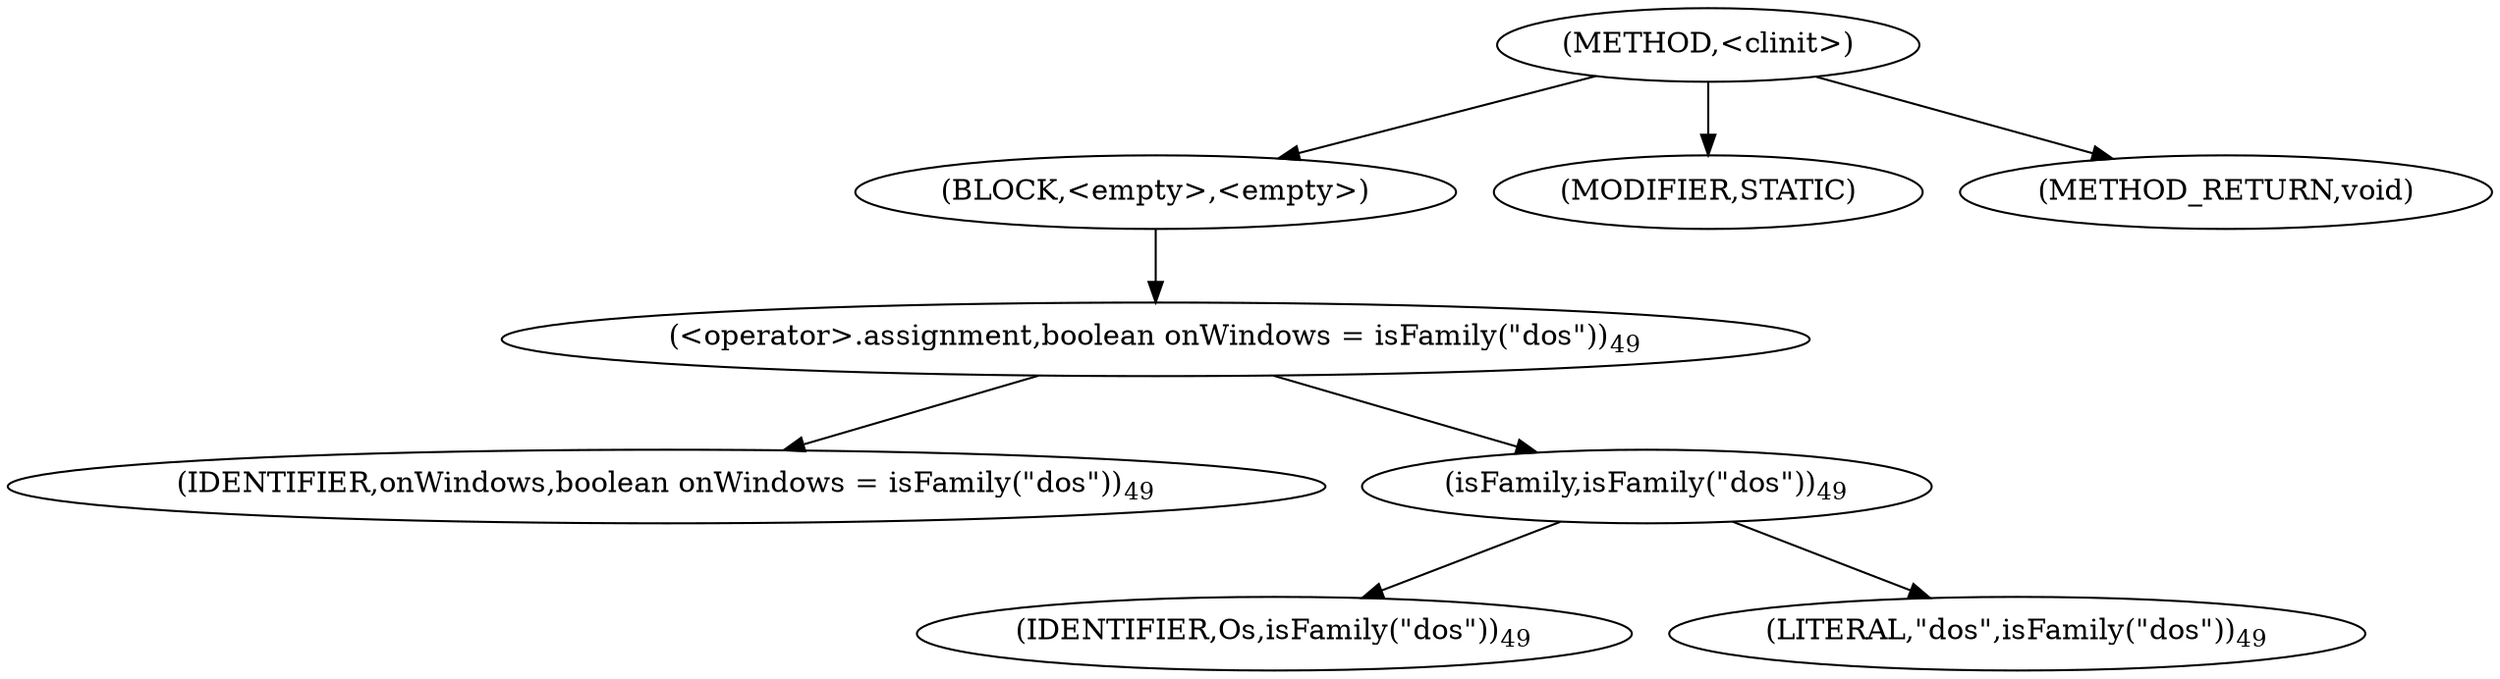 digraph "&lt;clinit&gt;" {  
"995" [label = <(METHOD,&lt;clinit&gt;)> ]
"996" [label = <(BLOCK,&lt;empty&gt;,&lt;empty&gt;)> ]
"997" [label = <(&lt;operator&gt;.assignment,boolean onWindows = isFamily(&quot;dos&quot;))<SUB>49</SUB>> ]
"998" [label = <(IDENTIFIER,onWindows,boolean onWindows = isFamily(&quot;dos&quot;))<SUB>49</SUB>> ]
"999" [label = <(isFamily,isFamily(&quot;dos&quot;))<SUB>49</SUB>> ]
"1000" [label = <(IDENTIFIER,Os,isFamily(&quot;dos&quot;))<SUB>49</SUB>> ]
"1001" [label = <(LITERAL,&quot;dos&quot;,isFamily(&quot;dos&quot;))<SUB>49</SUB>> ]
"1002" [label = <(MODIFIER,STATIC)> ]
"1003" [label = <(METHOD_RETURN,void)> ]
  "995" -> "996" 
  "995" -> "1002" 
  "995" -> "1003" 
  "996" -> "997" 
  "997" -> "998" 
  "997" -> "999" 
  "999" -> "1000" 
  "999" -> "1001" 
}
